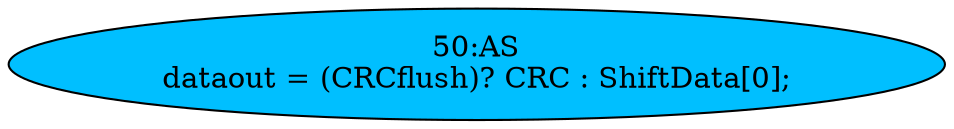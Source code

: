 strict digraph "" {
	node [label="\N"];
	"50:AS"	 [ast="<pyverilog.vparser.ast.Assign object at 0x7f9d4b7f5dd0>",
		def_var="['dataout']",
		fillcolor=deepskyblue,
		label="50:AS
dataout = (CRCflush)? CRC : ShiftData[0];",
		statements="[]",
		style=filled,
		typ=Assign,
		use_var="['CRCflush', 'CRC', 'ShiftData']"];
}
